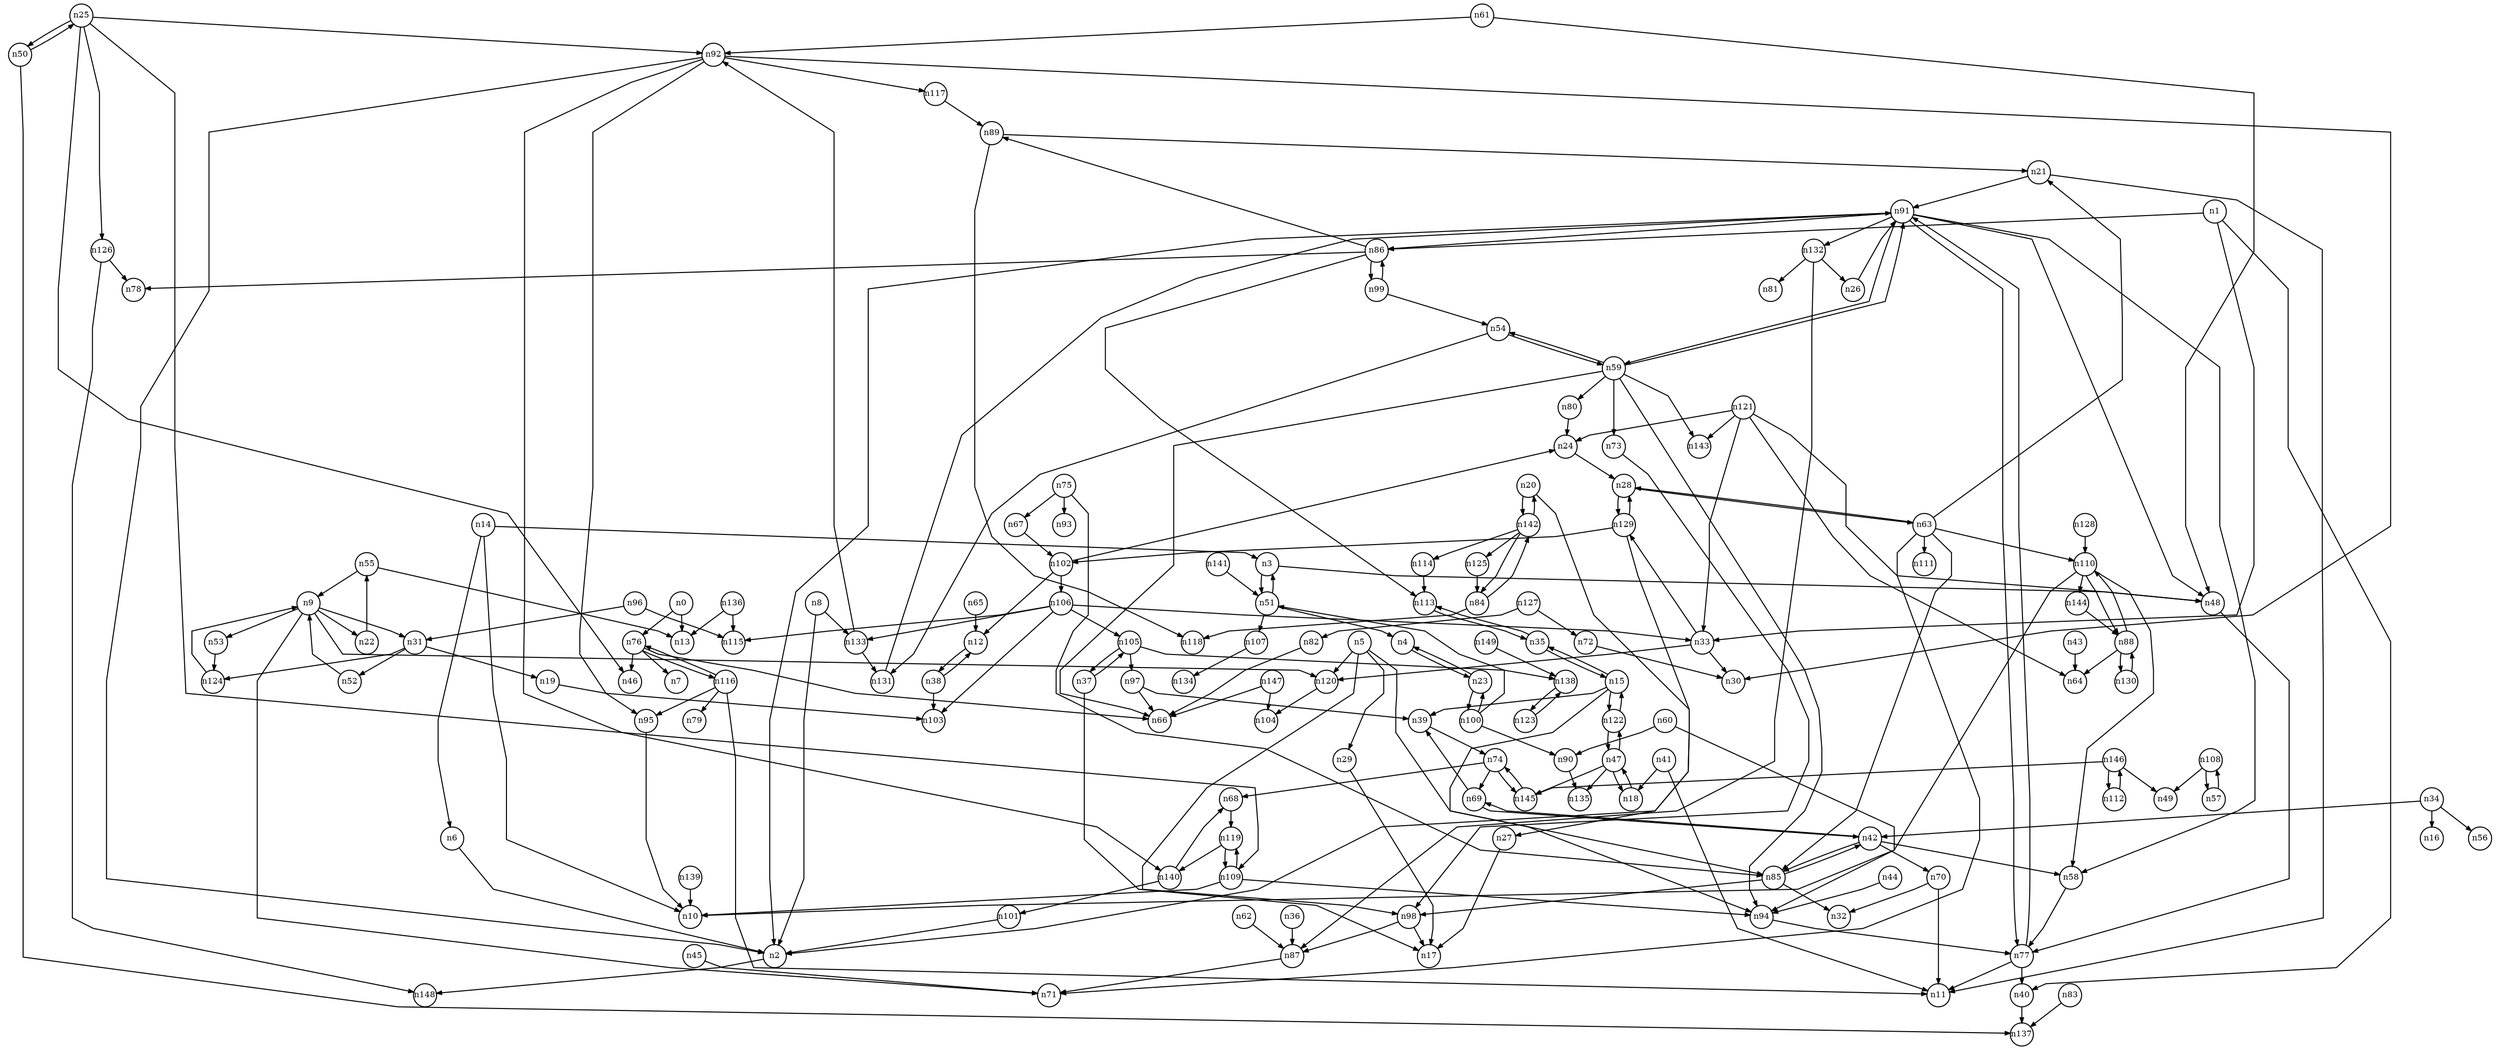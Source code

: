 digraph G{
splines=polyline;
ranksep=0.22;
nodesep=0.22;
nodesize=0.32;
fontsize=8
edge [arrowsize=0.5]
node [fontsize=8 shape=circle width=0.32 fixedsize=shape];

n0 -> n13
n0 -> n76
n76 -> n7
n76 -> n46
n76 -> n66
n76 -> n116
n33 -> n30
n33 -> n120
n33 -> n129
n1 -> n33
n1 -> n40
n1 -> n86
n40 -> n137
n86 -> n78
n86 -> n89
n86 -> n113
n86 -> n99
n2 -> n148
n48 -> n77
n3 -> n48
n3 -> n51
n23 -> n100
n23 -> n4
n4 -> n23
n29 -> n17
n5 -> n29
n5 -> n85
n5 -> n98
n5 -> n120
n85 -> n32
n85 -> n98
n85 -> n42
n98 -> n17
n98 -> n87
n120 -> n104
n6 -> n2
n8 -> n2
n8 -> n133
n133 -> n92
n133 -> n131
n31 -> n19
n31 -> n52
n31 -> n124
n9 -> n31
n9 -> n53
n9 -> n71
n9 -> n120
n9 -> n22
n53 -> n124
n14 -> n3
n14 -> n6
n14 -> n10
n35 -> n113
n35 -> n15
n15 -> n35
n15 -> n39
n15 -> n94
n15 -> n122
n39 -> n74
n94 -> n77
n19 -> n103
n27 -> n17
n20 -> n27
n20 -> n142
n21 -> n11
n21 -> n91
n55 -> n9
n55 -> n13
n22 -> n55
n100 -> n51
n100 -> n90
n100 -> n23
n25 -> n46
n25 -> n92
n25 -> n109
n25 -> n126
n25 -> n50
n92 -> n2
n92 -> n30
n92 -> n95
n92 -> n117
n92 -> n140
n109 -> n10
n109 -> n94
n109 -> n119
n126 -> n78
n126 -> n148
n129 -> n2
n129 -> n102
n129 -> n28
n28 -> n129
n28 -> n63
n52 -> n9
n124 -> n9
n34 -> n16
n34 -> n42
n34 -> n56
n42 -> n58
n42 -> n69
n42 -> n70
n42 -> n85
n113 -> n35
n87 -> n71
n36 -> n87
n37 -> n17
n37 -> n105
n12 -> n38
n38 -> n12
n38 -> n103
n41 -> n11
n41 -> n18
n18 -> n47
n58 -> n77
n69 -> n39
n69 -> n42
n70 -> n11
n70 -> n32
n43 -> n64
n44 -> n94
n45 -> n71
n47 -> n18
n47 -> n135
n47 -> n145
n47 -> n122
n145 -> n74
n50 -> n25
n50 -> n137
n51 -> n3
n51 -> n107
n51 -> n4
n107 -> n134
n131 -> n91
n54 -> n131
n54 -> n59
n59 -> n54
n59 -> n66
n59 -> n73
n59 -> n80
n59 -> n94
n59 -> n143
n59 -> n91
n73 -> n98
n80 -> n24
n90 -> n135
n60 -> n90
n60 -> n94
n61 -> n48
n61 -> n92
n62 -> n87
n63 -> n21
n63 -> n28
n63 -> n71
n63 -> n85
n63 -> n110
n63 -> n111
n110 -> n10
n110 -> n58
n110 -> n144
n110 -> n88
n65 -> n12
n102 -> n12
n102 -> n24
n102 -> n106
n67 -> n102
n72 -> n30
n68 -> n119
n74 -> n68
n74 -> n69
n74 -> n145
n75 -> n67
n75 -> n85
n75 -> n93
n77 -> n11
n77 -> n40
n77 -> n91
n91 -> n2
n91 -> n48
n91 -> n58
n91 -> n59
n91 -> n86
n91 -> n132
n91 -> n77
n24 -> n28
n82 -> n66
n83 -> n137
n84 -> n118
n84 -> n142
n142 -> n20
n142 -> n114
n142 -> n125
n142 -> n84
n89 -> n21
n89 -> n118
n88 -> n64
n88 -> n110
n88 -> n130
n130 -> n88
n132 -> n26
n132 -> n81
n132 -> n87
n95 -> n10
n117 -> n89
n140 -> n68
n140 -> n101
n96 -> n31
n96 -> n115
n97 -> n39
n97 -> n66
n99 -> n54
n99 -> n86
n101 -> n2
n105 -> n37
n105 -> n97
n105 -> n138
n138 -> n123
n106 -> n33
n106 -> n103
n106 -> n105
n106 -> n115
n106 -> n133
n108 -> n49
n108 -> n57
n57 -> n108
n144 -> n88
n114 -> n113
n116 -> n11
n116 -> n76
n116 -> n79
n116 -> n95
n119 -> n109
n119 -> n140
n121 -> n24
n121 -> n33
n121 -> n48
n121 -> n64
n121 -> n143
n122 -> n15
n122 -> n47
n123 -> n138
n127 -> n72
n127 -> n82
n128 -> n110
n26 -> n91
n136 -> n13
n136 -> n115
n139 -> n10
n141 -> n51
n125 -> n84
n146 -> n49
n146 -> n112
n146 -> n145
n112 -> n146
n147 -> n66
n147 -> n104
n149 -> n138
}
